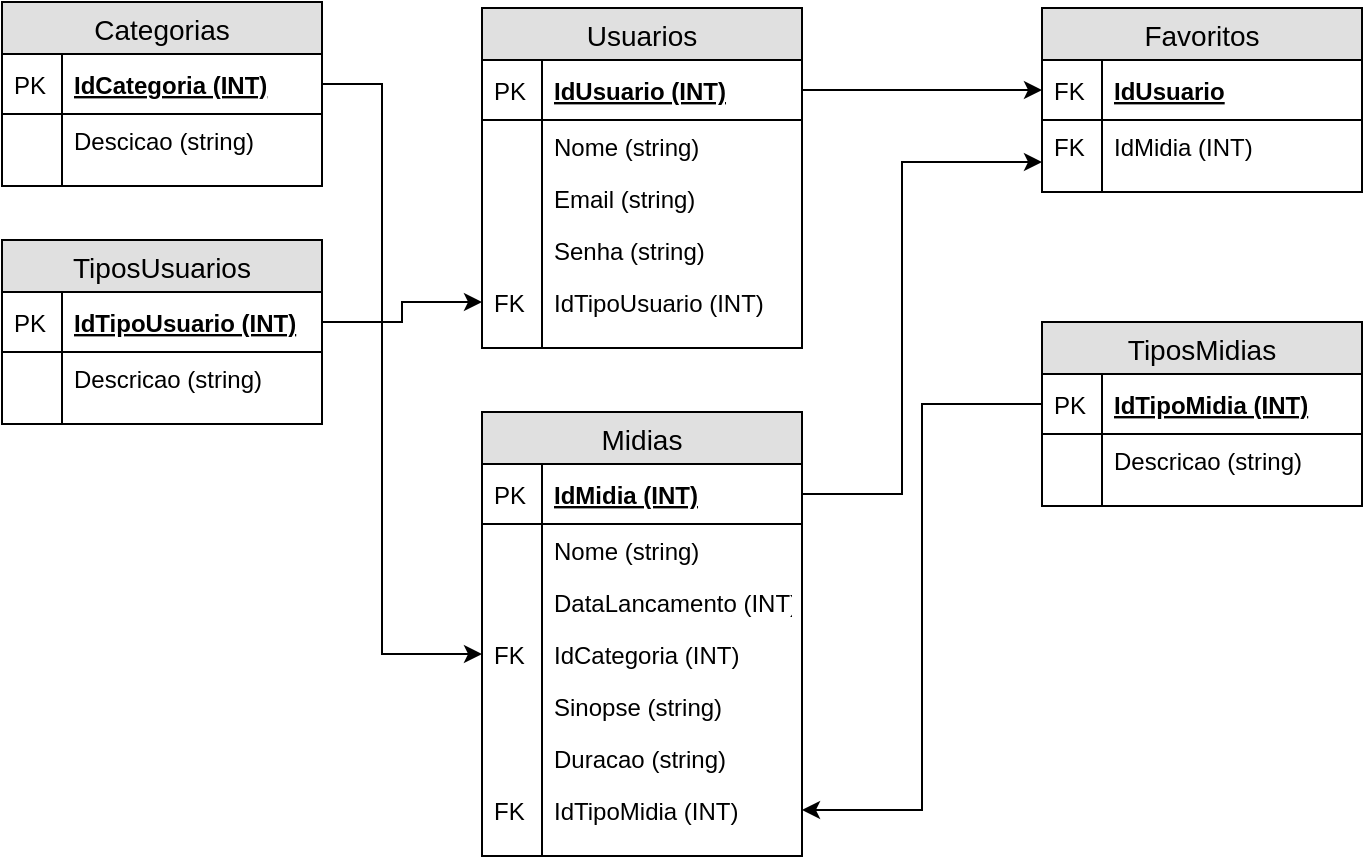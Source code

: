 <mxfile version="10.9.5" type="device"><diagram id="w7eytLr5_DSF0WVX047U" name="Lógico"><mxGraphModel dx="1054" dy="644" grid="1" gridSize="10" guides="1" tooltips="1" connect="1" arrows="1" fold="1" page="1" pageScale="1" pageWidth="1169" pageHeight="827" math="0" shadow="0"><root><mxCell id="0"/><mxCell id="1" parent="0"/><mxCell id="yWKaM8j8yaeuMNaO9RFZ-1" value="Usuarios" style="swimlane;fontStyle=0;childLayout=stackLayout;horizontal=1;startSize=26;fillColor=#e0e0e0;horizontalStack=0;resizeParent=1;resizeParentMax=0;resizeLast=0;collapsible=1;marginBottom=0;swimlaneFillColor=#ffffff;align=center;fontSize=14;" vertex="1" parent="1"><mxGeometry x="280" y="43" width="160" height="170" as="geometry"/></mxCell><mxCell id="yWKaM8j8yaeuMNaO9RFZ-2" value="IdUsuario (INT)" style="shape=partialRectangle;top=0;left=0;right=0;bottom=1;align=left;verticalAlign=middle;fillColor=none;spacingLeft=34;spacingRight=4;overflow=hidden;rotatable=0;points=[[0,0.5],[1,0.5]];portConstraint=eastwest;dropTarget=0;fontStyle=5;fontSize=12;" vertex="1" parent="yWKaM8j8yaeuMNaO9RFZ-1"><mxGeometry y="26" width="160" height="30" as="geometry"/></mxCell><mxCell id="yWKaM8j8yaeuMNaO9RFZ-3" value="PK" style="shape=partialRectangle;top=0;left=0;bottom=0;fillColor=none;align=left;verticalAlign=middle;spacingLeft=4;spacingRight=4;overflow=hidden;rotatable=0;points=[];portConstraint=eastwest;part=1;fontSize=12;" vertex="1" connectable="0" parent="yWKaM8j8yaeuMNaO9RFZ-2"><mxGeometry width="30" height="30" as="geometry"/></mxCell><mxCell id="yWKaM8j8yaeuMNaO9RFZ-4" value="Nome (string)" style="shape=partialRectangle;top=0;left=0;right=0;bottom=0;align=left;verticalAlign=top;fillColor=none;spacingLeft=34;spacingRight=4;overflow=hidden;rotatable=0;points=[[0,0.5],[1,0.5]];portConstraint=eastwest;dropTarget=0;fontSize=12;" vertex="1" parent="yWKaM8j8yaeuMNaO9RFZ-1"><mxGeometry y="56" width="160" height="26" as="geometry"/></mxCell><mxCell id="yWKaM8j8yaeuMNaO9RFZ-5" value="" style="shape=partialRectangle;top=0;left=0;bottom=0;fillColor=none;align=left;verticalAlign=top;spacingLeft=4;spacingRight=4;overflow=hidden;rotatable=0;points=[];portConstraint=eastwest;part=1;fontSize=12;" vertex="1" connectable="0" parent="yWKaM8j8yaeuMNaO9RFZ-4"><mxGeometry width="30" height="26" as="geometry"/></mxCell><mxCell id="yWKaM8j8yaeuMNaO9RFZ-6" value="Email (string)" style="shape=partialRectangle;top=0;left=0;right=0;bottom=0;align=left;verticalAlign=top;fillColor=none;spacingLeft=34;spacingRight=4;overflow=hidden;rotatable=0;points=[[0,0.5],[1,0.5]];portConstraint=eastwest;dropTarget=0;fontSize=12;" vertex="1" parent="yWKaM8j8yaeuMNaO9RFZ-1"><mxGeometry y="82" width="160" height="26" as="geometry"/></mxCell><mxCell id="yWKaM8j8yaeuMNaO9RFZ-7" value="" style="shape=partialRectangle;top=0;left=0;bottom=0;fillColor=none;align=left;verticalAlign=top;spacingLeft=4;spacingRight=4;overflow=hidden;rotatable=0;points=[];portConstraint=eastwest;part=1;fontSize=12;" vertex="1" connectable="0" parent="yWKaM8j8yaeuMNaO9RFZ-6"><mxGeometry width="30" height="26" as="geometry"/></mxCell><mxCell id="yWKaM8j8yaeuMNaO9RFZ-8" value="Senha (string)" style="shape=partialRectangle;top=0;left=0;right=0;bottom=0;align=left;verticalAlign=top;fillColor=none;spacingLeft=34;spacingRight=4;overflow=hidden;rotatable=0;points=[[0,0.5],[1,0.5]];portConstraint=eastwest;dropTarget=0;fontSize=12;" vertex="1" parent="yWKaM8j8yaeuMNaO9RFZ-1"><mxGeometry y="108" width="160" height="26" as="geometry"/></mxCell><mxCell id="yWKaM8j8yaeuMNaO9RFZ-9" value="" style="shape=partialRectangle;top=0;left=0;bottom=0;fillColor=none;align=left;verticalAlign=top;spacingLeft=4;spacingRight=4;overflow=hidden;rotatable=0;points=[];portConstraint=eastwest;part=1;fontSize=12;" vertex="1" connectable="0" parent="yWKaM8j8yaeuMNaO9RFZ-8"><mxGeometry width="30" height="26" as="geometry"/></mxCell><mxCell id="yWKaM8j8yaeuMNaO9RFZ-12" value="IdTipoUsuario (INT)" style="shape=partialRectangle;top=0;left=0;right=0;bottom=0;align=left;verticalAlign=top;fillColor=none;spacingLeft=34;spacingRight=4;overflow=hidden;rotatable=0;points=[[0,0.5],[1,0.5]];portConstraint=eastwest;dropTarget=0;fontSize=12;" vertex="1" parent="yWKaM8j8yaeuMNaO9RFZ-1"><mxGeometry y="134" width="160" height="26" as="geometry"/></mxCell><mxCell id="yWKaM8j8yaeuMNaO9RFZ-13" value="FK" style="shape=partialRectangle;top=0;left=0;bottom=0;fillColor=none;align=left;verticalAlign=top;spacingLeft=4;spacingRight=4;overflow=hidden;rotatable=0;points=[];portConstraint=eastwest;part=1;fontSize=12;" vertex="1" connectable="0" parent="yWKaM8j8yaeuMNaO9RFZ-12"><mxGeometry width="30" height="26" as="geometry"/></mxCell><mxCell id="yWKaM8j8yaeuMNaO9RFZ-10" value="" style="shape=partialRectangle;top=0;left=0;right=0;bottom=0;align=left;verticalAlign=top;fillColor=none;spacingLeft=34;spacingRight=4;overflow=hidden;rotatable=0;points=[[0,0.5],[1,0.5]];portConstraint=eastwest;dropTarget=0;fontSize=12;" vertex="1" parent="yWKaM8j8yaeuMNaO9RFZ-1"><mxGeometry y="160" width="160" height="10" as="geometry"/></mxCell><mxCell id="yWKaM8j8yaeuMNaO9RFZ-11" value="" style="shape=partialRectangle;top=0;left=0;bottom=0;fillColor=none;align=left;verticalAlign=top;spacingLeft=4;spacingRight=4;overflow=hidden;rotatable=0;points=[];portConstraint=eastwest;part=1;fontSize=12;" vertex="1" connectable="0" parent="yWKaM8j8yaeuMNaO9RFZ-10"><mxGeometry width="30" height="10" as="geometry"/></mxCell><mxCell id="yWKaM8j8yaeuMNaO9RFZ-14" value="Categorias" style="swimlane;fontStyle=0;childLayout=stackLayout;horizontal=1;startSize=26;fillColor=#e0e0e0;horizontalStack=0;resizeParent=1;resizeParentMax=0;resizeLast=0;collapsible=1;marginBottom=0;swimlaneFillColor=#ffffff;align=center;fontSize=14;" vertex="1" parent="1"><mxGeometry x="40" y="40" width="160" height="92" as="geometry"/></mxCell><mxCell id="yWKaM8j8yaeuMNaO9RFZ-15" value="IdCategoria (INT)" style="shape=partialRectangle;top=0;left=0;right=0;bottom=1;align=left;verticalAlign=middle;fillColor=none;spacingLeft=34;spacingRight=4;overflow=hidden;rotatable=0;points=[[0,0.5],[1,0.5]];portConstraint=eastwest;dropTarget=0;fontStyle=5;fontSize=12;" vertex="1" parent="yWKaM8j8yaeuMNaO9RFZ-14"><mxGeometry y="26" width="160" height="30" as="geometry"/></mxCell><mxCell id="yWKaM8j8yaeuMNaO9RFZ-16" value="PK" style="shape=partialRectangle;top=0;left=0;bottom=0;fillColor=none;align=left;verticalAlign=middle;spacingLeft=4;spacingRight=4;overflow=hidden;rotatable=0;points=[];portConstraint=eastwest;part=1;fontSize=12;" vertex="1" connectable="0" parent="yWKaM8j8yaeuMNaO9RFZ-15"><mxGeometry width="30" height="30" as="geometry"/></mxCell><mxCell id="yWKaM8j8yaeuMNaO9RFZ-17" value="Descicao (string)" style="shape=partialRectangle;top=0;left=0;right=0;bottom=0;align=left;verticalAlign=top;fillColor=none;spacingLeft=34;spacingRight=4;overflow=hidden;rotatable=0;points=[[0,0.5],[1,0.5]];portConstraint=eastwest;dropTarget=0;fontSize=12;" vertex="1" parent="yWKaM8j8yaeuMNaO9RFZ-14"><mxGeometry y="56" width="160" height="26" as="geometry"/></mxCell><mxCell id="yWKaM8j8yaeuMNaO9RFZ-18" value="" style="shape=partialRectangle;top=0;left=0;bottom=0;fillColor=none;align=left;verticalAlign=top;spacingLeft=4;spacingRight=4;overflow=hidden;rotatable=0;points=[];portConstraint=eastwest;part=1;fontSize=12;" vertex="1" connectable="0" parent="yWKaM8j8yaeuMNaO9RFZ-17"><mxGeometry width="30" height="26" as="geometry"/></mxCell><mxCell id="yWKaM8j8yaeuMNaO9RFZ-23" value="" style="shape=partialRectangle;top=0;left=0;right=0;bottom=0;align=left;verticalAlign=top;fillColor=none;spacingLeft=34;spacingRight=4;overflow=hidden;rotatable=0;points=[[0,0.5],[1,0.5]];portConstraint=eastwest;dropTarget=0;fontSize=12;" vertex="1" parent="yWKaM8j8yaeuMNaO9RFZ-14"><mxGeometry y="82" width="160" height="10" as="geometry"/></mxCell><mxCell id="yWKaM8j8yaeuMNaO9RFZ-24" value="" style="shape=partialRectangle;top=0;left=0;bottom=0;fillColor=none;align=left;verticalAlign=top;spacingLeft=4;spacingRight=4;overflow=hidden;rotatable=0;points=[];portConstraint=eastwest;part=1;fontSize=12;" vertex="1" connectable="0" parent="yWKaM8j8yaeuMNaO9RFZ-23"><mxGeometry width="30" height="10" as="geometry"/></mxCell><mxCell id="yWKaM8j8yaeuMNaO9RFZ-25" value="Midias" style="swimlane;fontStyle=0;childLayout=stackLayout;horizontal=1;startSize=26;fillColor=#e0e0e0;horizontalStack=0;resizeParent=1;resizeParentMax=0;resizeLast=0;collapsible=1;marginBottom=0;swimlaneFillColor=#ffffff;align=center;fontSize=14;" vertex="1" parent="1"><mxGeometry x="280" y="245" width="160" height="222" as="geometry"/></mxCell><mxCell id="yWKaM8j8yaeuMNaO9RFZ-26" value="IdMidia (INT)" style="shape=partialRectangle;top=0;left=0;right=0;bottom=1;align=left;verticalAlign=middle;fillColor=none;spacingLeft=34;spacingRight=4;overflow=hidden;rotatable=0;points=[[0,0.5],[1,0.5]];portConstraint=eastwest;dropTarget=0;fontStyle=5;fontSize=12;" vertex="1" parent="yWKaM8j8yaeuMNaO9RFZ-25"><mxGeometry y="26" width="160" height="30" as="geometry"/></mxCell><mxCell id="yWKaM8j8yaeuMNaO9RFZ-27" value="PK" style="shape=partialRectangle;top=0;left=0;bottom=0;fillColor=none;align=left;verticalAlign=middle;spacingLeft=4;spacingRight=4;overflow=hidden;rotatable=0;points=[];portConstraint=eastwest;part=1;fontSize=12;" vertex="1" connectable="0" parent="yWKaM8j8yaeuMNaO9RFZ-26"><mxGeometry width="30" height="30" as="geometry"/></mxCell><mxCell id="yWKaM8j8yaeuMNaO9RFZ-28" value="Nome (string)" style="shape=partialRectangle;top=0;left=0;right=0;bottom=0;align=left;verticalAlign=top;fillColor=none;spacingLeft=34;spacingRight=4;overflow=hidden;rotatable=0;points=[[0,0.5],[1,0.5]];portConstraint=eastwest;dropTarget=0;fontSize=12;" vertex="1" parent="yWKaM8j8yaeuMNaO9RFZ-25"><mxGeometry y="56" width="160" height="26" as="geometry"/></mxCell><mxCell id="yWKaM8j8yaeuMNaO9RFZ-29" value="" style="shape=partialRectangle;top=0;left=0;bottom=0;fillColor=none;align=left;verticalAlign=top;spacingLeft=4;spacingRight=4;overflow=hidden;rotatable=0;points=[];portConstraint=eastwest;part=1;fontSize=12;" vertex="1" connectable="0" parent="yWKaM8j8yaeuMNaO9RFZ-28"><mxGeometry width="30" height="26" as="geometry"/></mxCell><mxCell id="yWKaM8j8yaeuMNaO9RFZ-30" value="DataLancamento (INT)" style="shape=partialRectangle;top=0;left=0;right=0;bottom=0;align=left;verticalAlign=top;fillColor=none;spacingLeft=34;spacingRight=4;overflow=hidden;rotatable=0;points=[[0,0.5],[1,0.5]];portConstraint=eastwest;dropTarget=0;fontSize=12;" vertex="1" parent="yWKaM8j8yaeuMNaO9RFZ-25"><mxGeometry y="82" width="160" height="26" as="geometry"/></mxCell><mxCell id="yWKaM8j8yaeuMNaO9RFZ-31" value="" style="shape=partialRectangle;top=0;left=0;bottom=0;fillColor=none;align=left;verticalAlign=top;spacingLeft=4;spacingRight=4;overflow=hidden;rotatable=0;points=[];portConstraint=eastwest;part=1;fontSize=12;" vertex="1" connectable="0" parent="yWKaM8j8yaeuMNaO9RFZ-30"><mxGeometry width="30" height="26" as="geometry"/></mxCell><mxCell id="yWKaM8j8yaeuMNaO9RFZ-32" value="IdCategoria (INT)" style="shape=partialRectangle;top=0;left=0;right=0;bottom=0;align=left;verticalAlign=top;fillColor=none;spacingLeft=34;spacingRight=4;overflow=hidden;rotatable=0;points=[[0,0.5],[1,0.5]];portConstraint=eastwest;dropTarget=0;fontSize=12;" vertex="1" parent="yWKaM8j8yaeuMNaO9RFZ-25"><mxGeometry y="108" width="160" height="26" as="geometry"/></mxCell><mxCell id="yWKaM8j8yaeuMNaO9RFZ-33" value="FK" style="shape=partialRectangle;top=0;left=0;bottom=0;fillColor=none;align=left;verticalAlign=top;spacingLeft=4;spacingRight=4;overflow=hidden;rotatable=0;points=[];portConstraint=eastwest;part=1;fontSize=12;" vertex="1" connectable="0" parent="yWKaM8j8yaeuMNaO9RFZ-32"><mxGeometry width="30" height="26" as="geometry"/></mxCell><mxCell id="yWKaM8j8yaeuMNaO9RFZ-36" value="Sinopse (string)" style="shape=partialRectangle;top=0;left=0;right=0;bottom=0;align=left;verticalAlign=top;fillColor=none;spacingLeft=34;spacingRight=4;overflow=hidden;rotatable=0;points=[[0,0.5],[1,0.5]];portConstraint=eastwest;dropTarget=0;fontSize=12;" vertex="1" parent="yWKaM8j8yaeuMNaO9RFZ-25"><mxGeometry y="134" width="160" height="26" as="geometry"/></mxCell><mxCell id="yWKaM8j8yaeuMNaO9RFZ-37" value="" style="shape=partialRectangle;top=0;left=0;bottom=0;fillColor=none;align=left;verticalAlign=top;spacingLeft=4;spacingRight=4;overflow=hidden;rotatable=0;points=[];portConstraint=eastwest;part=1;fontSize=12;" vertex="1" connectable="0" parent="yWKaM8j8yaeuMNaO9RFZ-36"><mxGeometry width="30" height="26" as="geometry"/></mxCell><mxCell id="yWKaM8j8yaeuMNaO9RFZ-38" value="Duracao (string)" style="shape=partialRectangle;top=0;left=0;right=0;bottom=0;align=left;verticalAlign=top;fillColor=none;spacingLeft=34;spacingRight=4;overflow=hidden;rotatable=0;points=[[0,0.5],[1,0.5]];portConstraint=eastwest;dropTarget=0;fontSize=12;" vertex="1" parent="yWKaM8j8yaeuMNaO9RFZ-25"><mxGeometry y="160" width="160" height="26" as="geometry"/></mxCell><mxCell id="yWKaM8j8yaeuMNaO9RFZ-39" value="" style="shape=partialRectangle;top=0;left=0;bottom=0;fillColor=none;align=left;verticalAlign=top;spacingLeft=4;spacingRight=4;overflow=hidden;rotatable=0;points=[];portConstraint=eastwest;part=1;fontSize=12;" vertex="1" connectable="0" parent="yWKaM8j8yaeuMNaO9RFZ-38"><mxGeometry width="30" height="26" as="geometry"/></mxCell><mxCell id="yWKaM8j8yaeuMNaO9RFZ-40" value="IdTipoMidia (INT)" style="shape=partialRectangle;top=0;left=0;right=0;bottom=0;align=left;verticalAlign=top;fillColor=none;spacingLeft=34;spacingRight=4;overflow=hidden;rotatable=0;points=[[0,0.5],[1,0.5]];portConstraint=eastwest;dropTarget=0;fontSize=12;" vertex="1" parent="yWKaM8j8yaeuMNaO9RFZ-25"><mxGeometry y="186" width="160" height="26" as="geometry"/></mxCell><mxCell id="yWKaM8j8yaeuMNaO9RFZ-41" value="FK" style="shape=partialRectangle;top=0;left=0;bottom=0;fillColor=none;align=left;verticalAlign=top;spacingLeft=4;spacingRight=4;overflow=hidden;rotatable=0;points=[];portConstraint=eastwest;part=1;fontSize=12;" vertex="1" connectable="0" parent="yWKaM8j8yaeuMNaO9RFZ-40"><mxGeometry width="30" height="26" as="geometry"/></mxCell><mxCell id="yWKaM8j8yaeuMNaO9RFZ-34" value="" style="shape=partialRectangle;top=0;left=0;right=0;bottom=0;align=left;verticalAlign=top;fillColor=none;spacingLeft=34;spacingRight=4;overflow=hidden;rotatable=0;points=[[0,0.5],[1,0.5]];portConstraint=eastwest;dropTarget=0;fontSize=12;" vertex="1" parent="yWKaM8j8yaeuMNaO9RFZ-25"><mxGeometry y="212" width="160" height="10" as="geometry"/></mxCell><mxCell id="yWKaM8j8yaeuMNaO9RFZ-35" value="" style="shape=partialRectangle;top=0;left=0;bottom=0;fillColor=none;align=left;verticalAlign=top;spacingLeft=4;spacingRight=4;overflow=hidden;rotatable=0;points=[];portConstraint=eastwest;part=1;fontSize=12;" vertex="1" connectable="0" parent="yWKaM8j8yaeuMNaO9RFZ-34"><mxGeometry width="30" height="10" as="geometry"/></mxCell><mxCell id="yWKaM8j8yaeuMNaO9RFZ-42" value="Favoritos" style="swimlane;fontStyle=0;childLayout=stackLayout;horizontal=1;startSize=26;fillColor=#e0e0e0;horizontalStack=0;resizeParent=1;resizeParentMax=0;resizeLast=0;collapsible=1;marginBottom=0;swimlaneFillColor=#ffffff;align=center;fontSize=14;" vertex="1" parent="1"><mxGeometry x="560" y="43" width="160" height="92" as="geometry"/></mxCell><mxCell id="yWKaM8j8yaeuMNaO9RFZ-43" value="IdUsuario" style="shape=partialRectangle;top=0;left=0;right=0;bottom=1;align=left;verticalAlign=middle;fillColor=none;spacingLeft=34;spacingRight=4;overflow=hidden;rotatable=0;points=[[0,0.5],[1,0.5]];portConstraint=eastwest;dropTarget=0;fontStyle=5;fontSize=12;" vertex="1" parent="yWKaM8j8yaeuMNaO9RFZ-42"><mxGeometry y="26" width="160" height="30" as="geometry"/></mxCell><mxCell id="yWKaM8j8yaeuMNaO9RFZ-44" value="FK" style="shape=partialRectangle;top=0;left=0;bottom=0;fillColor=none;align=left;verticalAlign=middle;spacingLeft=4;spacingRight=4;overflow=hidden;rotatable=0;points=[];portConstraint=eastwest;part=1;fontSize=12;" vertex="1" connectable="0" parent="yWKaM8j8yaeuMNaO9RFZ-43"><mxGeometry width="30" height="30" as="geometry"/></mxCell><mxCell id="yWKaM8j8yaeuMNaO9RFZ-45" value="IdMidia (INT)" style="shape=partialRectangle;top=0;left=0;right=0;bottom=0;align=left;verticalAlign=top;fillColor=none;spacingLeft=34;spacingRight=4;overflow=hidden;rotatable=0;points=[[0,0.5],[1,0.5]];portConstraint=eastwest;dropTarget=0;fontSize=12;" vertex="1" parent="yWKaM8j8yaeuMNaO9RFZ-42"><mxGeometry y="56" width="160" height="26" as="geometry"/></mxCell><mxCell id="yWKaM8j8yaeuMNaO9RFZ-46" value="FK" style="shape=partialRectangle;top=0;left=0;bottom=0;fillColor=none;align=left;verticalAlign=top;spacingLeft=4;spacingRight=4;overflow=hidden;rotatable=0;points=[];portConstraint=eastwest;part=1;fontSize=12;" vertex="1" connectable="0" parent="yWKaM8j8yaeuMNaO9RFZ-45"><mxGeometry width="30" height="26" as="geometry"/></mxCell><mxCell id="yWKaM8j8yaeuMNaO9RFZ-51" value="" style="shape=partialRectangle;top=0;left=0;right=0;bottom=0;align=left;verticalAlign=top;fillColor=none;spacingLeft=34;spacingRight=4;overflow=hidden;rotatable=0;points=[[0,0.5],[1,0.5]];portConstraint=eastwest;dropTarget=0;fontSize=12;" vertex="1" parent="yWKaM8j8yaeuMNaO9RFZ-42"><mxGeometry y="82" width="160" height="10" as="geometry"/></mxCell><mxCell id="yWKaM8j8yaeuMNaO9RFZ-52" value="" style="shape=partialRectangle;top=0;left=0;bottom=0;fillColor=none;align=left;verticalAlign=top;spacingLeft=4;spacingRight=4;overflow=hidden;rotatable=0;points=[];portConstraint=eastwest;part=1;fontSize=12;" vertex="1" connectable="0" parent="yWKaM8j8yaeuMNaO9RFZ-51"><mxGeometry width="30" height="10" as="geometry"/></mxCell><mxCell id="yWKaM8j8yaeuMNaO9RFZ-53" value="TiposUsuarios" style="swimlane;fontStyle=0;childLayout=stackLayout;horizontal=1;startSize=26;fillColor=#e0e0e0;horizontalStack=0;resizeParent=1;resizeParentMax=0;resizeLast=0;collapsible=1;marginBottom=0;swimlaneFillColor=#ffffff;align=center;fontSize=14;" vertex="1" parent="1"><mxGeometry x="40" y="159" width="160" height="92" as="geometry"/></mxCell><mxCell id="yWKaM8j8yaeuMNaO9RFZ-54" value="IdTipoUsuario (INT)" style="shape=partialRectangle;top=0;left=0;right=0;bottom=1;align=left;verticalAlign=middle;fillColor=none;spacingLeft=34;spacingRight=4;overflow=hidden;rotatable=0;points=[[0,0.5],[1,0.5]];portConstraint=eastwest;dropTarget=0;fontStyle=5;fontSize=12;" vertex="1" parent="yWKaM8j8yaeuMNaO9RFZ-53"><mxGeometry y="26" width="160" height="30" as="geometry"/></mxCell><mxCell id="yWKaM8j8yaeuMNaO9RFZ-55" value="PK" style="shape=partialRectangle;top=0;left=0;bottom=0;fillColor=none;align=left;verticalAlign=middle;spacingLeft=4;spacingRight=4;overflow=hidden;rotatable=0;points=[];portConstraint=eastwest;part=1;fontSize=12;" vertex="1" connectable="0" parent="yWKaM8j8yaeuMNaO9RFZ-54"><mxGeometry width="30" height="30" as="geometry"/></mxCell><mxCell id="yWKaM8j8yaeuMNaO9RFZ-56" value="Descricao (string)" style="shape=partialRectangle;top=0;left=0;right=0;bottom=0;align=left;verticalAlign=top;fillColor=none;spacingLeft=34;spacingRight=4;overflow=hidden;rotatable=0;points=[[0,0.5],[1,0.5]];portConstraint=eastwest;dropTarget=0;fontSize=12;" vertex="1" parent="yWKaM8j8yaeuMNaO9RFZ-53"><mxGeometry y="56" width="160" height="26" as="geometry"/></mxCell><mxCell id="yWKaM8j8yaeuMNaO9RFZ-57" value="" style="shape=partialRectangle;top=0;left=0;bottom=0;fillColor=none;align=left;verticalAlign=top;spacingLeft=4;spacingRight=4;overflow=hidden;rotatable=0;points=[];portConstraint=eastwest;part=1;fontSize=12;" vertex="1" connectable="0" parent="yWKaM8j8yaeuMNaO9RFZ-56"><mxGeometry width="30" height="26" as="geometry"/></mxCell><mxCell id="yWKaM8j8yaeuMNaO9RFZ-62" value="" style="shape=partialRectangle;top=0;left=0;right=0;bottom=0;align=left;verticalAlign=top;fillColor=none;spacingLeft=34;spacingRight=4;overflow=hidden;rotatable=0;points=[[0,0.5],[1,0.5]];portConstraint=eastwest;dropTarget=0;fontSize=12;" vertex="1" parent="yWKaM8j8yaeuMNaO9RFZ-53"><mxGeometry y="82" width="160" height="10" as="geometry"/></mxCell><mxCell id="yWKaM8j8yaeuMNaO9RFZ-63" value="" style="shape=partialRectangle;top=0;left=0;bottom=0;fillColor=none;align=left;verticalAlign=top;spacingLeft=4;spacingRight=4;overflow=hidden;rotatable=0;points=[];portConstraint=eastwest;part=1;fontSize=12;" vertex="1" connectable="0" parent="yWKaM8j8yaeuMNaO9RFZ-62"><mxGeometry width="30" height="10" as="geometry"/></mxCell><mxCell id="yWKaM8j8yaeuMNaO9RFZ-64" value="TiposMidias" style="swimlane;fontStyle=0;childLayout=stackLayout;horizontal=1;startSize=26;fillColor=#e0e0e0;horizontalStack=0;resizeParent=1;resizeParentMax=0;resizeLast=0;collapsible=1;marginBottom=0;swimlaneFillColor=#ffffff;align=center;fontSize=14;" vertex="1" parent="1"><mxGeometry x="560" y="200" width="160" height="92" as="geometry"/></mxCell><mxCell id="yWKaM8j8yaeuMNaO9RFZ-65" value="IdTipoMidia (INT)" style="shape=partialRectangle;top=0;left=0;right=0;bottom=1;align=left;verticalAlign=middle;fillColor=none;spacingLeft=34;spacingRight=4;overflow=hidden;rotatable=0;points=[[0,0.5],[1,0.5]];portConstraint=eastwest;dropTarget=0;fontStyle=5;fontSize=12;" vertex="1" parent="yWKaM8j8yaeuMNaO9RFZ-64"><mxGeometry y="26" width="160" height="30" as="geometry"/></mxCell><mxCell id="yWKaM8j8yaeuMNaO9RFZ-66" value="PK" style="shape=partialRectangle;top=0;left=0;bottom=0;fillColor=none;align=left;verticalAlign=middle;spacingLeft=4;spacingRight=4;overflow=hidden;rotatable=0;points=[];portConstraint=eastwest;part=1;fontSize=12;" vertex="1" connectable="0" parent="yWKaM8j8yaeuMNaO9RFZ-65"><mxGeometry width="30" height="30" as="geometry"/></mxCell><mxCell id="yWKaM8j8yaeuMNaO9RFZ-67" value="Descricao (string)" style="shape=partialRectangle;top=0;left=0;right=0;bottom=0;align=left;verticalAlign=top;fillColor=none;spacingLeft=34;spacingRight=4;overflow=hidden;rotatable=0;points=[[0,0.5],[1,0.5]];portConstraint=eastwest;dropTarget=0;fontSize=12;" vertex="1" parent="yWKaM8j8yaeuMNaO9RFZ-64"><mxGeometry y="56" width="160" height="26" as="geometry"/></mxCell><mxCell id="yWKaM8j8yaeuMNaO9RFZ-68" value="" style="shape=partialRectangle;top=0;left=0;bottom=0;fillColor=none;align=left;verticalAlign=top;spacingLeft=4;spacingRight=4;overflow=hidden;rotatable=0;points=[];portConstraint=eastwest;part=1;fontSize=12;" vertex="1" connectable="0" parent="yWKaM8j8yaeuMNaO9RFZ-67"><mxGeometry width="30" height="26" as="geometry"/></mxCell><mxCell id="yWKaM8j8yaeuMNaO9RFZ-73" value="" style="shape=partialRectangle;top=0;left=0;right=0;bottom=0;align=left;verticalAlign=top;fillColor=none;spacingLeft=34;spacingRight=4;overflow=hidden;rotatable=0;points=[[0,0.5],[1,0.5]];portConstraint=eastwest;dropTarget=0;fontSize=12;" vertex="1" parent="yWKaM8j8yaeuMNaO9RFZ-64"><mxGeometry y="82" width="160" height="10" as="geometry"/></mxCell><mxCell id="yWKaM8j8yaeuMNaO9RFZ-74" value="" style="shape=partialRectangle;top=0;left=0;bottom=0;fillColor=none;align=left;verticalAlign=top;spacingLeft=4;spacingRight=4;overflow=hidden;rotatable=0;points=[];portConstraint=eastwest;part=1;fontSize=12;" vertex="1" connectable="0" parent="yWKaM8j8yaeuMNaO9RFZ-73"><mxGeometry width="30" height="10" as="geometry"/></mxCell><mxCell id="yWKaM8j8yaeuMNaO9RFZ-75" style="edgeStyle=orthogonalEdgeStyle;rounded=0;orthogonalLoop=1;jettySize=auto;html=1;entryX=0;entryY=0.5;entryDx=0;entryDy=0;" edge="1" parent="1" source="yWKaM8j8yaeuMNaO9RFZ-54" target="yWKaM8j8yaeuMNaO9RFZ-12"><mxGeometry relative="1" as="geometry"/></mxCell><mxCell id="yWKaM8j8yaeuMNaO9RFZ-76" style="edgeStyle=orthogonalEdgeStyle;rounded=0;orthogonalLoop=1;jettySize=auto;html=1;entryX=0;entryY=0.808;entryDx=0;entryDy=0;entryPerimeter=0;" edge="1" parent="1" source="yWKaM8j8yaeuMNaO9RFZ-26" target="yWKaM8j8yaeuMNaO9RFZ-45"><mxGeometry relative="1" as="geometry"><Array as="points"><mxPoint x="490" y="286"/><mxPoint x="490" y="120"/></Array></mxGeometry></mxCell><mxCell id="yWKaM8j8yaeuMNaO9RFZ-77" style="edgeStyle=orthogonalEdgeStyle;rounded=0;orthogonalLoop=1;jettySize=auto;html=1;entryX=1;entryY=0.5;entryDx=0;entryDy=0;" edge="1" parent="1" source="yWKaM8j8yaeuMNaO9RFZ-65" target="yWKaM8j8yaeuMNaO9RFZ-40"><mxGeometry relative="1" as="geometry"/></mxCell><mxCell id="yWKaM8j8yaeuMNaO9RFZ-78" style="edgeStyle=orthogonalEdgeStyle;rounded=0;orthogonalLoop=1;jettySize=auto;html=1;entryX=0;entryY=0.5;entryDx=0;entryDy=0;" edge="1" parent="1" source="yWKaM8j8yaeuMNaO9RFZ-15" target="yWKaM8j8yaeuMNaO9RFZ-32"><mxGeometry relative="1" as="geometry"><Array as="points"><mxPoint x="230" y="81"/><mxPoint x="230" y="366"/></Array></mxGeometry></mxCell><mxCell id="yWKaM8j8yaeuMNaO9RFZ-82" style="edgeStyle=orthogonalEdgeStyle;rounded=0;orthogonalLoop=1;jettySize=auto;html=1;entryX=0;entryY=0.5;entryDx=0;entryDy=0;" edge="1" parent="1" source="yWKaM8j8yaeuMNaO9RFZ-2" target="yWKaM8j8yaeuMNaO9RFZ-43"><mxGeometry relative="1" as="geometry"/></mxCell></root></mxGraphModel></diagram><diagram id="0uVZKTFXLmhpAYu3lsKj" name="Conceitual"><mxGraphModel dx="1054" dy="644" grid="1" gridSize="10" guides="1" tooltips="1" connect="1" arrows="1" fold="1" page="1" pageScale="1" pageWidth="1169" pageHeight="827" math="0" shadow="0"><root><mxCell id="6iI963pymjP6F0JvPAdE-0"/><mxCell id="6iI963pymjP6F0JvPAdE-1" parent="6iI963pymjP6F0JvPAdE-0"/><mxCell id="6iI963pymjP6F0JvPAdE-2" value="Usuarios" style="rounded=1;whiteSpace=wrap;html=1;" vertex="1" parent="6iI963pymjP6F0JvPAdE-1"><mxGeometry x="480" y="40" width="120" height="60" as="geometry"/></mxCell><mxCell id="4GFDUGzRRk1i64JGvaeI-0" value="Mídias" style="rounded=1;whiteSpace=wrap;html=1;" vertex="1" parent="6iI963pymjP6F0JvPAdE-1"><mxGeometry x="480" y="170" width="120" height="60" as="geometry"/></mxCell><mxCell id="4GFDUGzRRk1i64JGvaeI-1" value="Favoritos" style="rounded=1;whiteSpace=wrap;html=1;" vertex="1" parent="6iI963pymjP6F0JvPAdE-1"><mxGeometry x="680" y="170" width="120" height="60" as="geometry"/></mxCell><mxCell id="4GFDUGzRRk1i64JGvaeI-2" value="Categorias" style="rounded=1;whiteSpace=wrap;html=1;" vertex="1" parent="6iI963pymjP6F0JvPAdE-1"><mxGeometry x="280" y="170" width="120" height="60" as="geometry"/></mxCell><mxCell id="4GFDUGzRRk1i64JGvaeI-3" value="TipoUsuario" style="rounded=1;whiteSpace=wrap;html=1;" vertex="1" parent="6iI963pymjP6F0JvPAdE-1"><mxGeometry x="280" y="40" width="120" height="60" as="geometry"/></mxCell><mxCell id="4GFDUGzRRk1i64JGvaeI-4" value="TipoMídia" style="rounded=1;whiteSpace=wrap;html=1;" vertex="1" parent="6iI963pymjP6F0JvPAdE-1"><mxGeometry x="280" y="270" width="120" height="60" as="geometry"/></mxCell><mxCell id="swAmoF2j8SITQ-y9AR1D-0" value="" style="edgeStyle=entityRelationEdgeStyle;fontSize=12;html=1;endArrow=ERoneToMany;entryX=0;entryY=0.5;entryDx=0;entryDy=0;exitX=1;exitY=0.5;exitDx=0;exitDy=0;" edge="1" parent="6iI963pymjP6F0JvPAdE-1" source="4GFDUGzRRk1i64JGvaeI-2" target="4GFDUGzRRk1i64JGvaeI-0"><mxGeometry width="100" height="100" relative="1" as="geometry"><mxPoint x="370" y="300" as="sourcePoint"/><mxPoint x="470" y="200" as="targetPoint"/></mxGeometry></mxCell><mxCell id="swAmoF2j8SITQ-y9AR1D-1" value="N" style="text;html=1;resizable=0;points=[];autosize=1;align=left;verticalAlign=top;spacingTop=-4;" vertex="1" parent="6iI963pymjP6F0JvPAdE-1"><mxGeometry x="466" y="180" width="20" height="20" as="geometry"/></mxCell><mxCell id="swAmoF2j8SITQ-y9AR1D-2" value="1" style="text;html=1;resizable=0;points=[];autosize=1;align=left;verticalAlign=top;spacingTop=-4;" vertex="1" parent="6iI963pymjP6F0JvPAdE-1"><mxGeometry x="400" y="179" width="20" height="20" as="geometry"/></mxCell><mxCell id="jnCHL1lDcRca3AwCg1_d-0" value="" style="edgeStyle=entityRelationEdgeStyle;fontSize=12;html=1;endArrow=ERmany;startArrow=ERmany;entryX=0;entryY=0.5;entryDx=0;entryDy=0;exitX=1;exitY=0.5;exitDx=0;exitDy=0;" edge="1" parent="6iI963pymjP6F0JvPAdE-1" source="4GFDUGzRRk1i64JGvaeI-0" target="4GFDUGzRRk1i64JGvaeI-1"><mxGeometry width="100" height="100" relative="1" as="geometry"><mxPoint x="270" y="670" as="sourcePoint"/><mxPoint x="370" y="570" as="targetPoint"/></mxGeometry></mxCell><mxCell id="jnCHL1lDcRca3AwCg1_d-1" value="N" style="text;html=1;resizable=0;points=[];autosize=1;align=left;verticalAlign=top;spacingTop=-4;" vertex="1" parent="6iI963pymjP6F0JvPAdE-1"><mxGeometry x="660" y="180" width="20" height="20" as="geometry"/></mxCell><mxCell id="jnCHL1lDcRca3AwCg1_d-2" value="N" style="text;html=1;resizable=0;points=[];autosize=1;align=left;verticalAlign=top;spacingTop=-4;" vertex="1" parent="6iI963pymjP6F0JvPAdE-1"><mxGeometry x="600" y="180" width="20" height="20" as="geometry"/></mxCell><mxCell id="t7sIFEqK0obJMGWgJEog-1" value="" style="edgeStyle=entityRelationEdgeStyle;fontSize=12;html=1;endArrow=ERoneToMany;entryX=0;entryY=0.75;entryDx=0;entryDy=0;exitX=1;exitY=0.5;exitDx=0;exitDy=0;" edge="1" parent="6iI963pymjP6F0JvPAdE-1" source="4GFDUGzRRk1i64JGvaeI-4" target="4GFDUGzRRk1i64JGvaeI-0"><mxGeometry width="100" height="100" relative="1" as="geometry"><mxPoint x="270" y="660" as="sourcePoint"/><mxPoint x="370" y="560" as="targetPoint"/></mxGeometry></mxCell><mxCell id="r7Jb8f5wghf1Wcef9jRH-0" value="" style="edgeStyle=entityRelationEdgeStyle;fontSize=12;html=1;endArrow=ERoneToMany;entryX=0;entryY=0.5;entryDx=0;entryDy=0;exitX=1;exitY=0.5;exitDx=0;exitDy=0;" edge="1" parent="6iI963pymjP6F0JvPAdE-1" source="4GFDUGzRRk1i64JGvaeI-3" target="6iI963pymjP6F0JvPAdE-2"><mxGeometry width="100" height="100" relative="1" as="geometry"><mxPoint x="280" y="450" as="sourcePoint"/><mxPoint x="380" y="350" as="targetPoint"/></mxGeometry></mxCell><mxCell id="GGUDwlZBWALJ5GFEOW2Y-0" value="" style="edgeStyle=entityRelationEdgeStyle;fontSize=12;html=1;endArrow=ERmany;startArrow=ERmany;entryX=0;entryY=0.5;entryDx=0;entryDy=0;exitX=1;exitY=0.5;exitDx=0;exitDy=0;" edge="1" parent="6iI963pymjP6F0JvPAdE-1" source="4GFDUGzRRk1i64JGvaeI-1" target="6iI963pymjP6F0JvPAdE-2"><mxGeometry width="100" height="100" relative="1" as="geometry"><mxPoint x="455" y="560" as="sourcePoint"/><mxPoint x="785" y="450" as="targetPoint"/></mxGeometry></mxCell></root></mxGraphModel></diagram></mxfile>